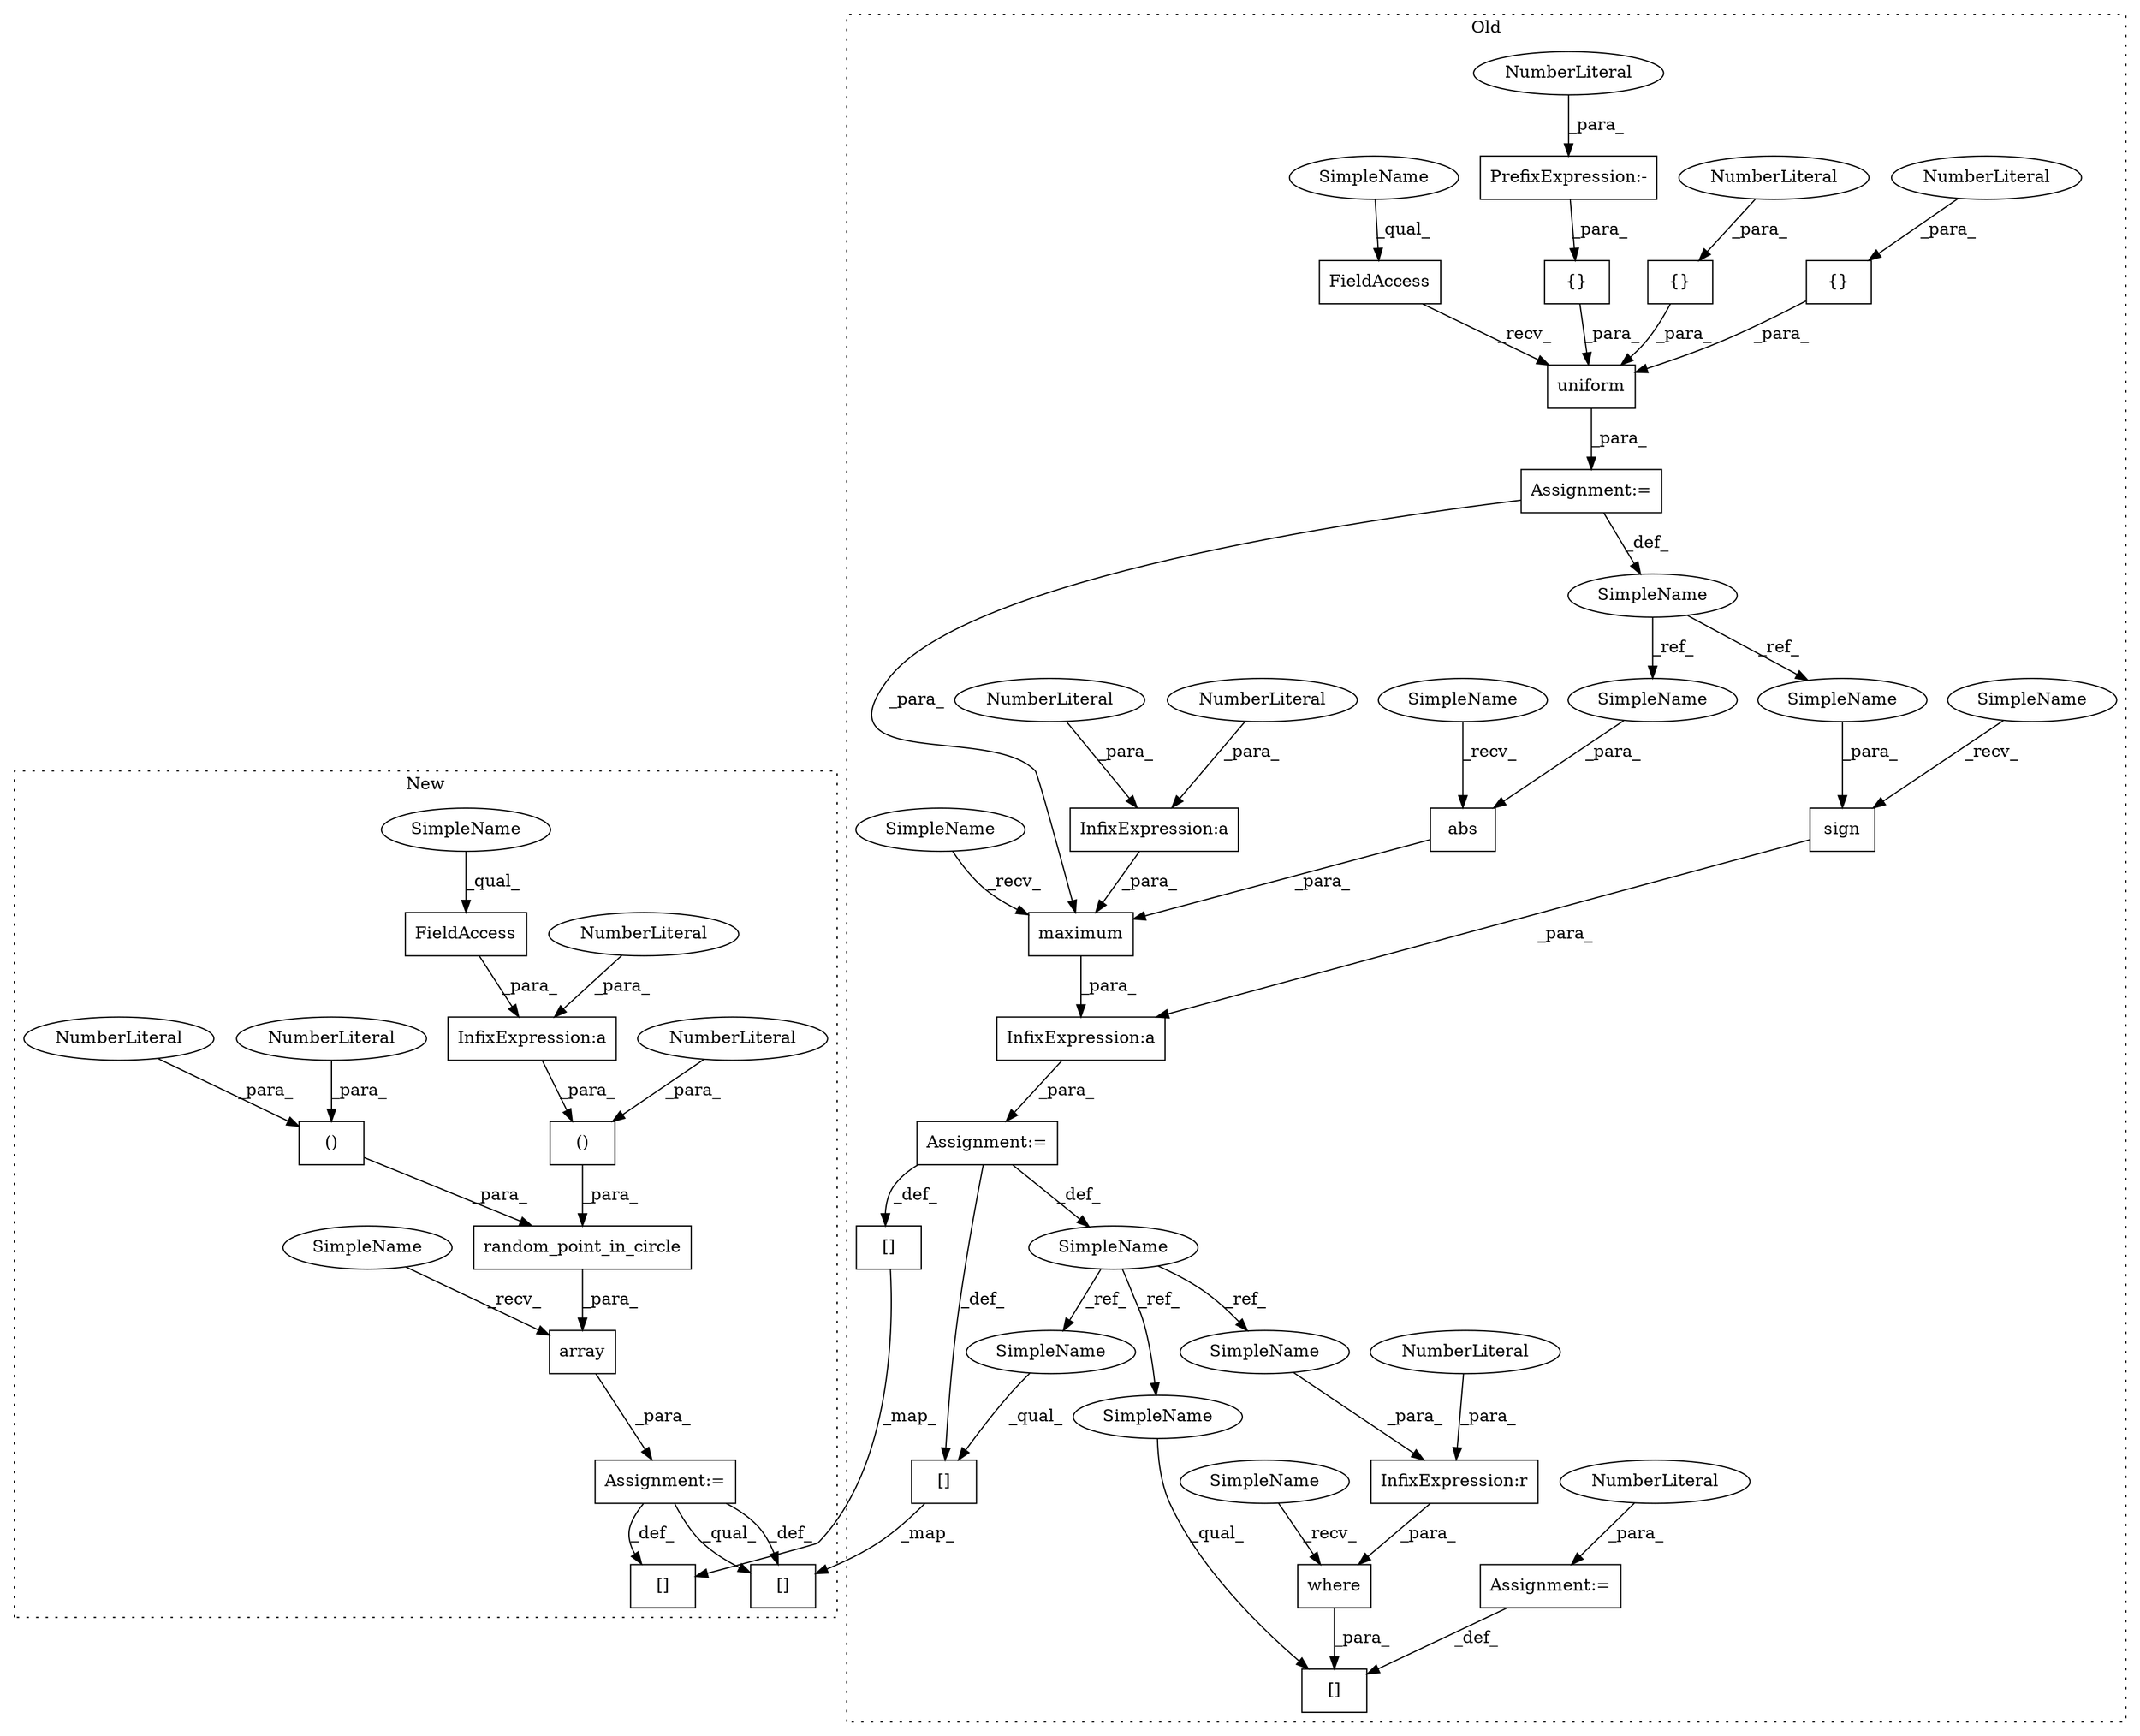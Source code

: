 digraph G {
subgraph cluster0 {
1 [label="{}" a="4" s="3893,3897" l="1,1" shape="box"];
4 [label="[]" a="2" s="4078,4099" l="5,1" shape="box"];
8 [label="InfixExpression:a" a="27" s="3992" l="3" shape="box"];
9 [label="InfixExpression:a" a="27" s="3952" l="3" shape="box"];
10 [label="{}" a="4" s="3875,3880" l="1,1" shape="box"];
13 [label="NumberLiteral" a="34" s="3894" l="3" shape="ellipse"];
14 [label="{}" a="4" s="3908,3910" l="1,1" shape="box"];
15 [label="NumberLiteral" a="34" s="3995" l="1" shape="ellipse"];
17 [label="NumberLiteral" a="34" s="3991" l="1" shape="ellipse"];
18 [label="NumberLiteral" a="34" s="3909" l="1" shape="ellipse"];
20 [label="uniform" a="32" s="3856,3911" l="8,1" shape="box"];
21 [label="[]" a="2" s="4004,4043" l="11,1" shape="box"];
22 [label="sign" a="32" s="3936,3951" l="5,1" shape="box"];
23 [label="where" a="32" s="4021,4042" l="6,1" shape="box"];
24 [label="SimpleName" a="42" s="3832" l="10" shape="ellipse"];
25 [label="abs" a="32" s="3975,3989" l="4,1" shape="box"];
26 [label="InfixExpression:r" a="27" s="4037" l="4" shape="box"];
27 [label="NumberLiteral" a="34" s="4041" l="1" shape="ellipse"];
30 [label="FieldAccess" a="22" s="3843" l="12" shape="box"];
31 [label="maximum" a="32" s="3961,3996" l="8,1" shape="box"];
32 [label="SimpleName" a="42" s="3918" l="10" shape="ellipse"];
34 [label="Assignment:=" a="7" s="4044" l="1" shape="box"];
35 [label="NumberLiteral" a="34" s="4045" l="3" shape="ellipse"];
36 [label="Assignment:=" a="7" s="3928" l="1" shape="box"];
37 [label="PrefixExpression:-" a="38" s="3876" l="1" shape="box"];
38 [label="NumberLiteral" a="34" s="3877" l="3" shape="ellipse"];
39 [label="Assignment:=" a="7" s="3842" l="1" shape="box"];
40 [label="[]" a="2" s="4054,4066" l="11,1" shape="box"];
42 [label="SimpleName" a="42" s="3930" l="5" shape="ellipse"];
43 [label="SimpleName" a="42" s="3843" l="5" shape="ellipse"];
44 [label="SimpleName" a="42" s="3969" l="5" shape="ellipse"];
45 [label="SimpleName" a="42" s="4015" l="5" shape="ellipse"];
46 [label="SimpleName" a="42" s="3955" l="5" shape="ellipse"];
47 [label="SimpleName" a="42" s="4027" l="10" shape="ellipse"];
48 [label="SimpleName" a="42" s="4054" l="10" shape="ellipse"];
49 [label="SimpleName" a="42" s="4004" l="10" shape="ellipse"];
52 [label="SimpleName" a="42" s="3979" l="10" shape="ellipse"];
53 [label="SimpleName" a="42" s="3941" l="10" shape="ellipse"];
label = "Old";
style="dotted";
}
subgraph cluster1 {
2 [label="random_point_in_circle" a="32" s="3938,4020" l="28,2" shape="box"];
3 [label="[]" a="2" s="4058,4079" l="5,1" shape="box"];
5 [label="()" a="106" s="4001" l="19" shape="box"];
6 [label="InfixExpression:a" a="27" s="3982" l="3" shape="box"];
7 [label="()" a="106" s="3966" l="28" shape="box"];
11 [label="NumberLiteral" a="34" s="4017" l="3" shape="ellipse"];
12 [label="NumberLiteral" a="34" s="3966" l="1" shape="ellipse"];
16 [label="NumberLiteral" a="34" s="3981" l="1" shape="ellipse"];
19 [label="NumberLiteral" a="34" s="4001" l="3" shape="ellipse"];
28 [label="array" a="32" s="3932,4022" l="6,1" shape="box"];
29 [label="FieldAccess" a="22" s="3985" l="8" shape="box"];
33 [label="Assignment:=" a="7" s="3925" l="1" shape="box"];
41 [label="[]" a="2" s="4029,4046" l="16,1" shape="box"];
50 [label="SimpleName" a="42" s="3926" l="5" shape="ellipse"];
51 [label="SimpleName" a="42" s="3985" l="5" shape="ellipse"];
label = "New";
style="dotted";
}
1 -> 20 [label="_para_"];
2 -> 28 [label="_para_"];
4 -> 3 [label="_map_"];
5 -> 2 [label="_para_"];
6 -> 7 [label="_para_"];
7 -> 2 [label="_para_"];
8 -> 31 [label="_para_"];
9 -> 36 [label="_para_"];
10 -> 20 [label="_para_"];
11 -> 5 [label="_para_"];
12 -> 7 [label="_para_"];
13 -> 1 [label="_para_"];
14 -> 20 [label="_para_"];
15 -> 8 [label="_para_"];
16 -> 6 [label="_para_"];
17 -> 8 [label="_para_"];
18 -> 14 [label="_para_"];
19 -> 5 [label="_para_"];
20 -> 39 [label="_para_"];
22 -> 9 [label="_para_"];
23 -> 21 [label="_para_"];
24 -> 52 [label="_ref_"];
24 -> 53 [label="_ref_"];
25 -> 31 [label="_para_"];
26 -> 23 [label="_para_"];
27 -> 26 [label="_para_"];
28 -> 33 [label="_para_"];
29 -> 6 [label="_para_"];
30 -> 20 [label="_recv_"];
31 -> 9 [label="_para_"];
32 -> 47 [label="_ref_"];
32 -> 48 [label="_ref_"];
32 -> 49 [label="_ref_"];
33 -> 41 [label="_qual_"];
33 -> 3 [label="_def_"];
33 -> 41 [label="_def_"];
34 -> 21 [label="_def_"];
35 -> 34 [label="_para_"];
36 -> 4 [label="_def_"];
36 -> 32 [label="_def_"];
36 -> 40 [label="_def_"];
37 -> 10 [label="_para_"];
38 -> 37 [label="_para_"];
39 -> 24 [label="_def_"];
39 -> 31 [label="_para_"];
40 -> 41 [label="_map_"];
42 -> 22 [label="_recv_"];
43 -> 30 [label="_qual_"];
44 -> 25 [label="_recv_"];
45 -> 23 [label="_recv_"];
46 -> 31 [label="_recv_"];
47 -> 26 [label="_para_"];
48 -> 40 [label="_qual_"];
49 -> 21 [label="_qual_"];
50 -> 28 [label="_recv_"];
51 -> 29 [label="_qual_"];
52 -> 25 [label="_para_"];
53 -> 22 [label="_para_"];
}